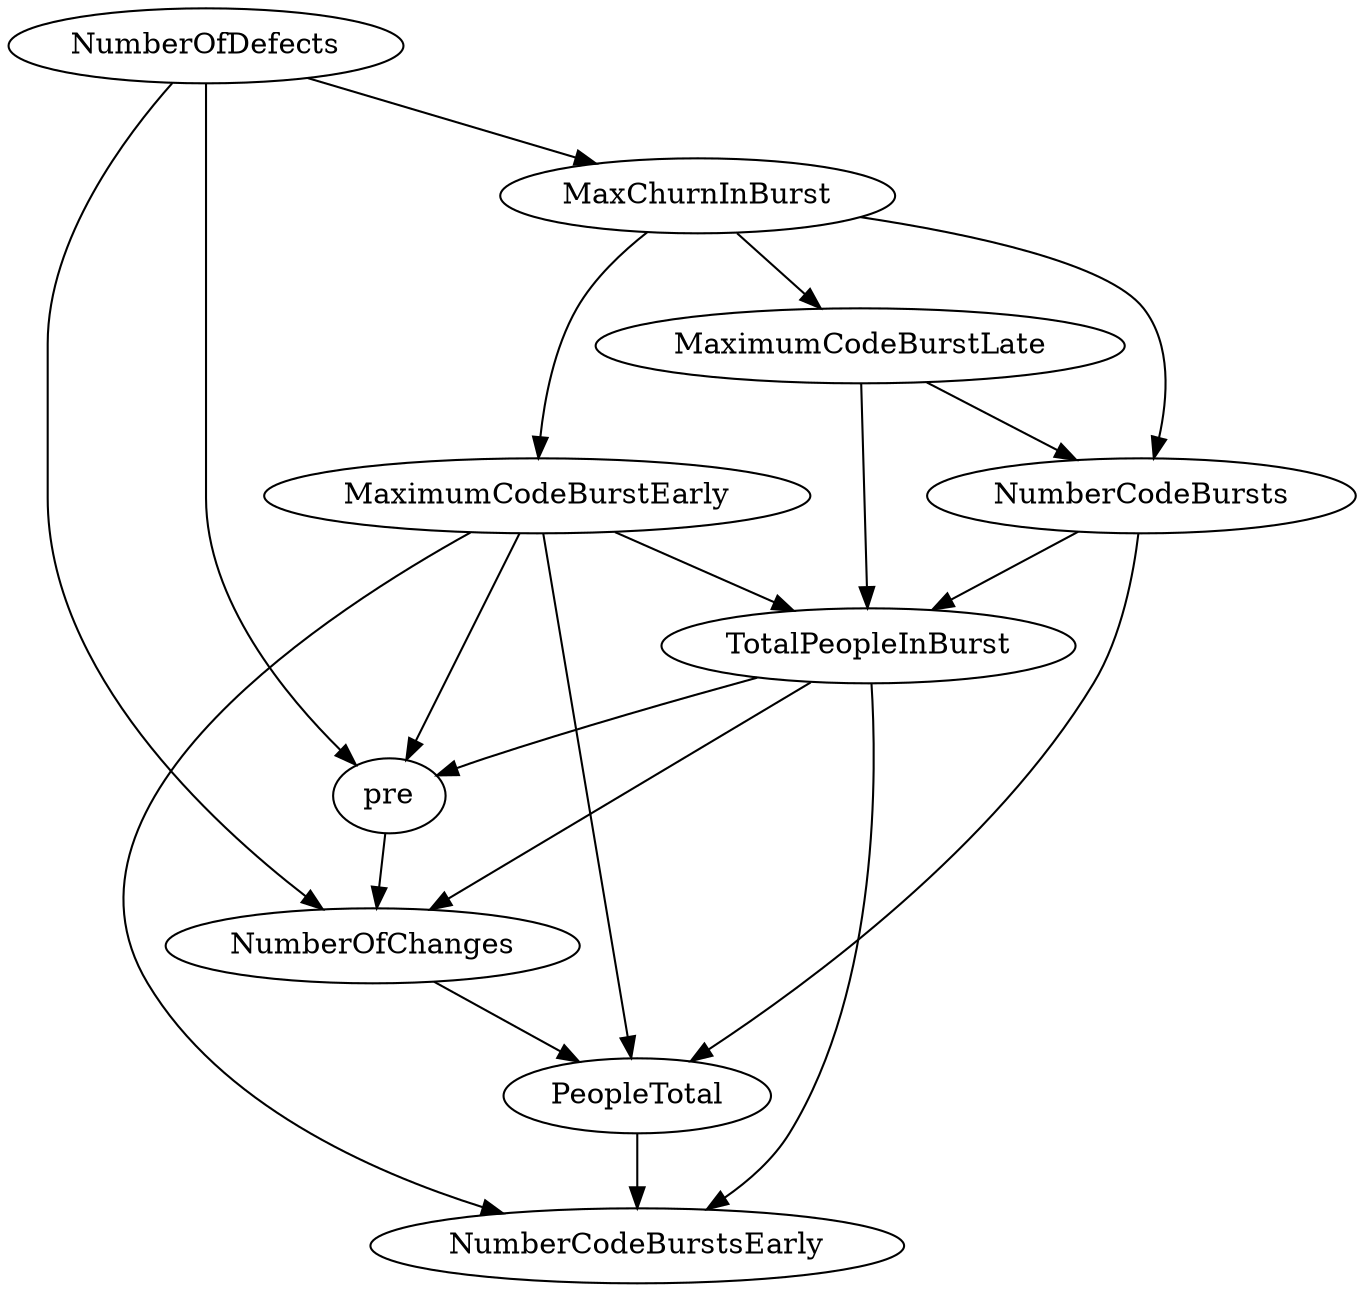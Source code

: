 digraph {
   NumberCodeBursts;
   NumberOfDefects;
   NumberOfChanges;
   MaximumCodeBurstEarly;
   TotalPeopleInBurst;
   NumberCodeBurstsEarly;
   MaxChurnInBurst;
   pre;
   MaximumCodeBurstLate;
   PeopleTotal;
   NumberCodeBursts -> TotalPeopleInBurst;
   NumberCodeBursts -> PeopleTotal;
   NumberOfDefects -> NumberOfChanges;
   NumberOfDefects -> MaxChurnInBurst;
   NumberOfDefects -> pre;
   NumberOfChanges -> PeopleTotal;
   MaximumCodeBurstEarly -> TotalPeopleInBurst;
   MaximumCodeBurstEarly -> NumberCodeBurstsEarly;
   MaximumCodeBurstEarly -> pre;
   MaximumCodeBurstEarly -> PeopleTotal;
   TotalPeopleInBurst -> NumberOfChanges;
   TotalPeopleInBurst -> NumberCodeBurstsEarly;
   TotalPeopleInBurst -> pre;
   MaxChurnInBurst -> NumberCodeBursts;
   MaxChurnInBurst -> MaximumCodeBurstEarly;
   MaxChurnInBurst -> MaximumCodeBurstLate;
   pre -> NumberOfChanges;
   MaximumCodeBurstLate -> NumberCodeBursts;
   MaximumCodeBurstLate -> TotalPeopleInBurst;
   PeopleTotal -> NumberCodeBurstsEarly;
}
